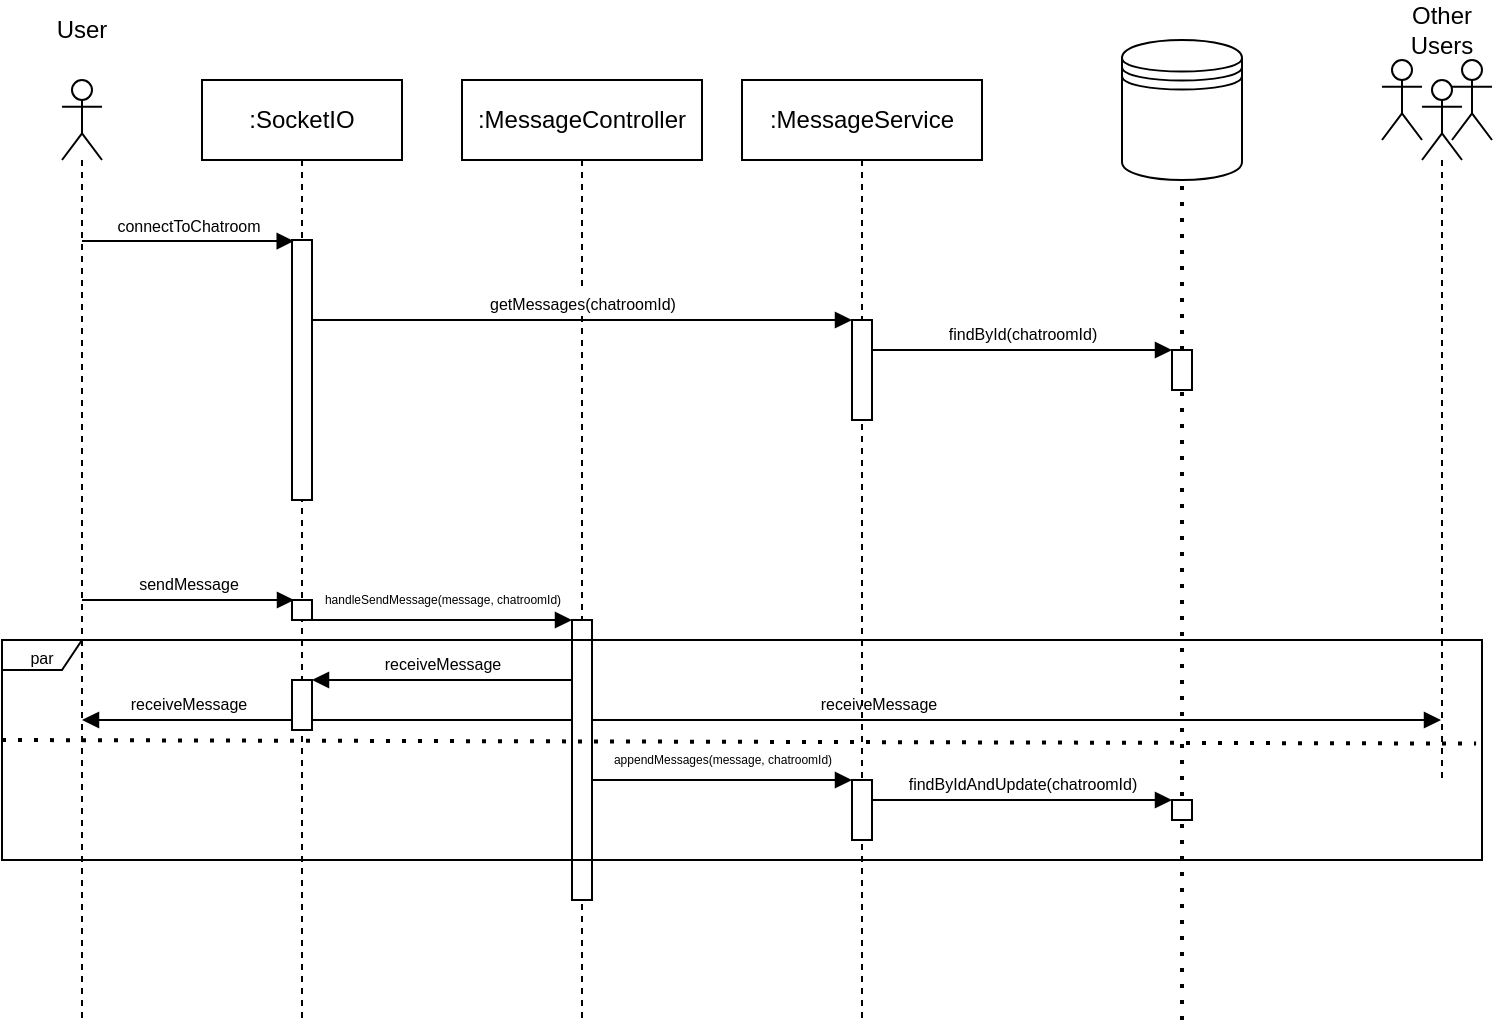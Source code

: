 <mxfile version="22.0.3" type="device">
  <diagram name="Page-1" id="2YBvvXClWsGukQMizWep">
    <mxGraphModel dx="1050" dy="621" grid="1" gridSize="10" guides="1" tooltips="1" connect="1" arrows="1" fold="1" page="1" pageScale="1" pageWidth="850" pageHeight="1100" math="0" shadow="0">
      <root>
        <mxCell id="0" />
        <mxCell id="1" parent="0" />
        <mxCell id="Ynnt0v_wUZmYZOfOkir--56" value="&lt;font style=&quot;font-size: 8px;&quot;&gt;receiveMessage&lt;/font&gt;" style="html=1;verticalAlign=bottom;endArrow=block;curved=0;rounded=0;" edge="1" parent="1">
          <mxGeometry width="80" relative="1" as="geometry">
            <mxPoint x="235" y="390" as="sourcePoint" />
            <mxPoint x="799.5" y="390" as="targetPoint" />
          </mxGeometry>
        </mxCell>
        <mxCell id="Ynnt0v_wUZmYZOfOkir--1" value="" style="shape=umlLifeline;perimeter=lifelinePerimeter;whiteSpace=wrap;html=1;container=1;dropTarget=0;collapsible=0;recursiveResize=0;outlineConnect=0;portConstraint=eastwest;newEdgeStyle={&quot;curved&quot;:0,&quot;rounded&quot;:0};participant=umlActor;" vertex="1" parent="1">
          <mxGeometry x="110" y="70" width="20" height="470" as="geometry" />
        </mxCell>
        <mxCell id="Ynnt0v_wUZmYZOfOkir--3" value=":SocketIO" style="shape=umlLifeline;perimeter=lifelinePerimeter;whiteSpace=wrap;html=1;container=1;dropTarget=0;collapsible=0;recursiveResize=0;outlineConnect=0;portConstraint=eastwest;newEdgeStyle={&quot;curved&quot;:0,&quot;rounded&quot;:0};" vertex="1" parent="1">
          <mxGeometry x="180" y="70" width="100" height="470" as="geometry" />
        </mxCell>
        <mxCell id="Ynnt0v_wUZmYZOfOkir--16" value="" style="html=1;points=[[0,0,0,0,5],[0,1,0,0,-5],[1,0,0,0,5],[1,1,0,0,-5]];perimeter=orthogonalPerimeter;outlineConnect=0;targetShapes=umlLifeline;portConstraint=eastwest;newEdgeStyle={&quot;curved&quot;:0,&quot;rounded&quot;:0};" vertex="1" parent="Ynnt0v_wUZmYZOfOkir--3">
          <mxGeometry x="45" y="80" width="10" height="130" as="geometry" />
        </mxCell>
        <mxCell id="Ynnt0v_wUZmYZOfOkir--52" value="" style="html=1;points=[[0,0,0,0,5],[0,1,0,0,-5],[1,0,0,0,5],[1,1,0,0,-5]];perimeter=orthogonalPerimeter;outlineConnect=0;targetShapes=umlLifeline;portConstraint=eastwest;newEdgeStyle={&quot;curved&quot;:0,&quot;rounded&quot;:0};" vertex="1" parent="Ynnt0v_wUZmYZOfOkir--3">
          <mxGeometry x="45" y="300" width="10" height="25" as="geometry" />
        </mxCell>
        <mxCell id="Ynnt0v_wUZmYZOfOkir--4" value="User" style="text;html=1;strokeColor=none;fillColor=none;align=center;verticalAlign=middle;whiteSpace=wrap;rounded=0;" vertex="1" parent="1">
          <mxGeometry x="90" y="30" width="60" height="30" as="geometry" />
        </mxCell>
        <mxCell id="Ynnt0v_wUZmYZOfOkir--17" value="&lt;font style=&quot;font-size: 8px;&quot;&gt;connectToChatroom&lt;/font&gt;" style="html=1;verticalAlign=bottom;endArrow=block;curved=0;rounded=0;entryX=0.086;entryY=0.004;entryDx=0;entryDy=0;entryPerimeter=0;" edge="1" target="Ynnt0v_wUZmYZOfOkir--16" parent="1" source="Ynnt0v_wUZmYZOfOkir--1">
          <mxGeometry relative="1" as="geometry">
            <mxPoint x="335" y="155" as="sourcePoint" />
          </mxGeometry>
        </mxCell>
        <mxCell id="Ynnt0v_wUZmYZOfOkir--21" value="" style="group" vertex="1" connectable="0" parent="1">
          <mxGeometry x="770" y="30" width="60" height="390" as="geometry" />
        </mxCell>
        <mxCell id="Ynnt0v_wUZmYZOfOkir--2" value="" style="shape=umlLifeline;perimeter=lifelinePerimeter;whiteSpace=wrap;html=1;container=1;dropTarget=0;collapsible=0;recursiveResize=0;outlineConnect=0;portConstraint=eastwest;newEdgeStyle={&quot;curved&quot;:0,&quot;rounded&quot;:0};participant=umlActor;" vertex="1" parent="Ynnt0v_wUZmYZOfOkir--21">
          <mxGeometry x="20" y="40" width="20" height="350" as="geometry" />
        </mxCell>
        <mxCell id="Ynnt0v_wUZmYZOfOkir--5" value="Other Users" style="text;html=1;strokeColor=none;fillColor=none;align=center;verticalAlign=middle;whiteSpace=wrap;rounded=0;" vertex="1" parent="Ynnt0v_wUZmYZOfOkir--21">
          <mxGeometry width="60" height="30" as="geometry" />
        </mxCell>
        <mxCell id="Ynnt0v_wUZmYZOfOkir--6" value="" style="shape=umlActor;verticalLabelPosition=bottom;verticalAlign=top;html=1;" vertex="1" parent="Ynnt0v_wUZmYZOfOkir--21">
          <mxGeometry x="35" y="30" width="20" height="40" as="geometry" />
        </mxCell>
        <mxCell id="Ynnt0v_wUZmYZOfOkir--7" value="" style="shape=umlActor;verticalLabelPosition=bottom;verticalAlign=top;html=1;" vertex="1" parent="Ynnt0v_wUZmYZOfOkir--21">
          <mxGeometry y="30" width="20" height="40" as="geometry" />
        </mxCell>
        <mxCell id="Ynnt0v_wUZmYZOfOkir--23" value=":MessageController" style="shape=umlLifeline;perimeter=lifelinePerimeter;whiteSpace=wrap;html=1;container=1;dropTarget=0;collapsible=0;recursiveResize=0;outlineConnect=0;portConstraint=eastwest;newEdgeStyle={&quot;curved&quot;:0,&quot;rounded&quot;:0};" vertex="1" parent="1">
          <mxGeometry x="310" y="70" width="120" height="470" as="geometry" />
        </mxCell>
        <mxCell id="Ynnt0v_wUZmYZOfOkir--45" value="" style="html=1;points=[[0,0,0,0,5],[0,1,0,0,-5],[1,0,0,0,5],[1,1,0,0,-5]];perimeter=orthogonalPerimeter;outlineConnect=0;targetShapes=umlLifeline;portConstraint=eastwest;newEdgeStyle={&quot;curved&quot;:0,&quot;rounded&quot;:0};" vertex="1" parent="Ynnt0v_wUZmYZOfOkir--23">
          <mxGeometry x="55" y="270" width="10" height="140" as="geometry" />
        </mxCell>
        <mxCell id="Ynnt0v_wUZmYZOfOkir--29" value="&lt;font style=&quot;font-size: 8px;&quot;&gt;getMessages(chatroomId)&lt;/font&gt;" style="html=1;verticalAlign=bottom;endArrow=block;curved=0;rounded=0;" edge="1" parent="1" source="Ynnt0v_wUZmYZOfOkir--16">
          <mxGeometry width="80" relative="1" as="geometry">
            <mxPoint x="375" y="190" as="sourcePoint" />
            <mxPoint x="505" y="190" as="targetPoint" />
            <Array as="points">
              <mxPoint x="495" y="190" />
            </Array>
          </mxGeometry>
        </mxCell>
        <mxCell id="Ynnt0v_wUZmYZOfOkir--30" value="" style="shape=datastore;whiteSpace=wrap;html=1;" vertex="1" parent="1">
          <mxGeometry x="640" y="50" width="60" height="70" as="geometry" />
        </mxCell>
        <mxCell id="Ynnt0v_wUZmYZOfOkir--31" value="" style="shape=image;imageAspect=0;aspect=fixed;verticalLabelPosition=bottom;verticalAlign=top;image=https://www.strongdm.com/hubfs/21126185/Technology%20Images/603c5eb831820c3ce6a8f057_603a1586fa052d17fc2a6929_MongoDBAtlas.png;" vertex="1" parent="1">
          <mxGeometry x="650" y="80" width="40" height="40" as="geometry" />
        </mxCell>
        <mxCell id="Ynnt0v_wUZmYZOfOkir--33" value="" style="endArrow=none;dashed=1;html=1;dashPattern=1 3;strokeWidth=2;rounded=0;entryX=0.5;entryY=1;entryDx=0;entryDy=0;" edge="1" parent="1" source="Ynnt0v_wUZmYZOfOkir--34" target="Ynnt0v_wUZmYZOfOkir--31">
          <mxGeometry width="50" height="50" relative="1" as="geometry">
            <mxPoint x="670" y="421.829" as="sourcePoint" />
            <mxPoint x="680" y="150" as="targetPoint" />
          </mxGeometry>
        </mxCell>
        <mxCell id="Ynnt0v_wUZmYZOfOkir--35" value="" style="endArrow=none;dashed=1;html=1;dashPattern=1 3;strokeWidth=2;rounded=0;entryX=0.5;entryY=1;entryDx=0;entryDy=0;" edge="1" parent="1" target="Ynnt0v_wUZmYZOfOkir--34">
          <mxGeometry width="50" height="50" relative="1" as="geometry">
            <mxPoint x="670" y="540" as="sourcePoint" />
            <mxPoint x="670" y="120" as="targetPoint" />
          </mxGeometry>
        </mxCell>
        <mxCell id="Ynnt0v_wUZmYZOfOkir--34" value="" style="html=1;points=[[0,0,0,0,5],[0,1,0,0,-5],[1,0,0,0,5],[1,1,0,0,-5]];perimeter=orthogonalPerimeter;outlineConnect=0;targetShapes=umlLifeline;portConstraint=eastwest;newEdgeStyle={&quot;curved&quot;:0,&quot;rounded&quot;:0};" vertex="1" parent="1">
          <mxGeometry x="665" y="205" width="10" height="20" as="geometry" />
        </mxCell>
        <mxCell id="Ynnt0v_wUZmYZOfOkir--36" value="&lt;font style=&quot;font-size: 8px;&quot;&gt;findById(chatroomId)&lt;/font&gt;" style="html=1;verticalAlign=bottom;endArrow=block;curved=0;rounded=0;" edge="1" parent="1" target="Ynnt0v_wUZmYZOfOkir--34">
          <mxGeometry width="80" relative="1" as="geometry">
            <mxPoint x="515" y="205" as="sourcePoint" />
            <mxPoint x="650" y="205" as="targetPoint" />
            <Array as="points">
              <mxPoint x="640" y="205" />
            </Array>
          </mxGeometry>
        </mxCell>
        <mxCell id="Ynnt0v_wUZmYZOfOkir--43" value="&lt;font style=&quot;font-size: 8px;&quot;&gt;sendMessage&lt;/font&gt;" style="html=1;verticalAlign=bottom;endArrow=block;curved=0;rounded=0;entryX=0.086;entryY=0.004;entryDx=0;entryDy=0;entryPerimeter=0;" edge="1" parent="1">
          <mxGeometry x="0.003" relative="1" as="geometry">
            <mxPoint x="120" y="330" as="sourcePoint" />
            <mxPoint x="226" y="330" as="targetPoint" />
            <mxPoint as="offset" />
          </mxGeometry>
        </mxCell>
        <mxCell id="Ynnt0v_wUZmYZOfOkir--44" value="" style="html=1;points=[[0,0,0,0,5],[0,1,0,0,-5],[1,0,0,0,5],[1,1,0,0,-5]];perimeter=orthogonalPerimeter;outlineConnect=0;targetShapes=umlLifeline;portConstraint=eastwest;newEdgeStyle={&quot;curved&quot;:0,&quot;rounded&quot;:0};" vertex="1" parent="1">
          <mxGeometry x="225" y="330" width="10" height="10" as="geometry" />
        </mxCell>
        <mxCell id="Ynnt0v_wUZmYZOfOkir--46" value=":MessageService" style="shape=umlLifeline;perimeter=lifelinePerimeter;whiteSpace=wrap;html=1;container=1;dropTarget=0;collapsible=0;recursiveResize=0;outlineConnect=0;portConstraint=eastwest;newEdgeStyle={&quot;curved&quot;:0,&quot;rounded&quot;:0};" vertex="1" parent="1">
          <mxGeometry x="450" y="70" width="120" height="470" as="geometry" />
        </mxCell>
        <mxCell id="Ynnt0v_wUZmYZOfOkir--47" value="" style="html=1;points=[[0,0,0,0,5],[0,1,0,0,-5],[1,0,0,0,5],[1,1,0,0,-5]];perimeter=orthogonalPerimeter;outlineConnect=0;targetShapes=umlLifeline;portConstraint=eastwest;newEdgeStyle={&quot;curved&quot;:0,&quot;rounded&quot;:0};" vertex="1" parent="Ynnt0v_wUZmYZOfOkir--46">
          <mxGeometry x="55" y="120" width="10" height="50" as="geometry" />
        </mxCell>
        <mxCell id="Ynnt0v_wUZmYZOfOkir--63" value="" style="html=1;points=[[0,0,0,0,5],[0,1,0,0,-5],[1,0,0,0,5],[1,1,0,0,-5]];perimeter=orthogonalPerimeter;outlineConnect=0;targetShapes=umlLifeline;portConstraint=eastwest;newEdgeStyle={&quot;curved&quot;:0,&quot;rounded&quot;:0};" vertex="1" parent="Ynnt0v_wUZmYZOfOkir--46">
          <mxGeometry x="55" y="350" width="10" height="30" as="geometry" />
        </mxCell>
        <mxCell id="Ynnt0v_wUZmYZOfOkir--48" value="" style="html=1;verticalAlign=bottom;endArrow=block;curved=0;rounded=0;" edge="1" parent="1">
          <mxGeometry x="0.429" y="15" relative="1" as="geometry">
            <mxPoint x="235" y="340" as="sourcePoint" />
            <mxPoint x="365" y="340" as="targetPoint" />
            <mxPoint as="offset" />
          </mxGeometry>
        </mxCell>
        <mxCell id="Ynnt0v_wUZmYZOfOkir--50" value="handleSendMessage(message, chatroomId)" style="edgeLabel;html=1;align=center;verticalAlign=middle;resizable=0;points=[];fontSize=6;" vertex="1" connectable="0" parent="Ynnt0v_wUZmYZOfOkir--48">
          <mxGeometry x="-0.001" y="2" relative="1" as="geometry">
            <mxPoint y="-8" as="offset" />
          </mxGeometry>
        </mxCell>
        <mxCell id="Ynnt0v_wUZmYZOfOkir--51" value="&lt;font style=&quot;font-size: 8px;&quot;&gt;par&lt;/font&gt;" style="shape=umlFrame;whiteSpace=wrap;html=1;pointerEvents=0;width=40;height=15;" vertex="1" parent="1">
          <mxGeometry x="80" y="350" width="740" height="110" as="geometry" />
        </mxCell>
        <mxCell id="Ynnt0v_wUZmYZOfOkir--55" value="&lt;font style=&quot;font-size: 8px;&quot;&gt;receiveMessage&lt;/font&gt;" style="html=1;verticalAlign=bottom;endArrow=block;curved=0;rounded=0;" edge="1" parent="1" target="Ynnt0v_wUZmYZOfOkir--52">
          <mxGeometry width="80" relative="1" as="geometry">
            <mxPoint x="365" y="370" as="sourcePoint" />
            <mxPoint x="340" y="370" as="targetPoint" />
            <mxPoint as="offset" />
          </mxGeometry>
        </mxCell>
        <mxCell id="Ynnt0v_wUZmYZOfOkir--58" value="" style="endArrow=none;dashed=1;html=1;dashPattern=1 3;strokeWidth=2;rounded=0;exitX=0.001;exitY=0.614;exitDx=0;exitDy=0;exitPerimeter=0;entryX=0.997;entryY=0.632;entryDx=0;entryDy=0;entryPerimeter=0;" edge="1" parent="1">
          <mxGeometry width="50" height="50" relative="1" as="geometry">
            <mxPoint x="80.0" y="400" as="sourcePoint" />
            <mxPoint x="817.04" y="401.8" as="targetPoint" />
          </mxGeometry>
        </mxCell>
        <mxCell id="Ynnt0v_wUZmYZOfOkir--59" value="&lt;font style=&quot;font-size: 8px;&quot;&gt;receiveMessage&lt;/font&gt;" style="html=1;verticalAlign=bottom;endArrow=block;curved=0;rounded=0;" edge="1" parent="1">
          <mxGeometry width="80" relative="1" as="geometry">
            <mxPoint x="225" y="390" as="sourcePoint" />
            <mxPoint x="120" y="390" as="targetPoint" />
            <mxPoint as="offset" />
          </mxGeometry>
        </mxCell>
        <mxCell id="Ynnt0v_wUZmYZOfOkir--61" value="" style="html=1;points=[[0,0,0,0,5],[0,1,0,0,-5],[1,0,0,0,5],[1,1,0,0,-5]];perimeter=orthogonalPerimeter;outlineConnect=0;targetShapes=umlLifeline;portConstraint=eastwest;newEdgeStyle={&quot;curved&quot;:0,&quot;rounded&quot;:0};" vertex="1" parent="1">
          <mxGeometry x="665" y="430" width="10" height="10" as="geometry" />
        </mxCell>
        <mxCell id="Ynnt0v_wUZmYZOfOkir--66" value="" style="html=1;verticalAlign=bottom;endArrow=block;curved=0;rounded=0;" edge="1" parent="1" source="Ynnt0v_wUZmYZOfOkir--45" target="Ynnt0v_wUZmYZOfOkir--63">
          <mxGeometry x="0.429" y="15" relative="1" as="geometry">
            <mxPoint x="380" y="410.43" as="sourcePoint" />
            <mxPoint x="500" y="410" as="targetPoint" />
            <mxPoint as="offset" />
            <Array as="points">
              <mxPoint x="450" y="420" />
            </Array>
          </mxGeometry>
        </mxCell>
        <mxCell id="Ynnt0v_wUZmYZOfOkir--67" value="appendMessages(message, chatroomId)" style="edgeLabel;html=1;align=center;verticalAlign=middle;resizable=0;points=[];fontSize=6;" vertex="1" connectable="0" parent="Ynnt0v_wUZmYZOfOkir--66">
          <mxGeometry x="-0.001" y="2" relative="1" as="geometry">
            <mxPoint y="-8" as="offset" />
          </mxGeometry>
        </mxCell>
        <mxCell id="Ynnt0v_wUZmYZOfOkir--70" value="&lt;font style=&quot;font-size: 8px;&quot;&gt;findByIdAndUpdate(chatroomId)&lt;/font&gt;" style="html=1;verticalAlign=bottom;endArrow=block;curved=0;rounded=0;" edge="1" parent="1">
          <mxGeometry width="80" relative="1" as="geometry">
            <mxPoint x="515" y="430" as="sourcePoint" />
            <mxPoint x="665" y="430" as="targetPoint" />
            <Array as="points">
              <mxPoint x="640" y="430" />
            </Array>
          </mxGeometry>
        </mxCell>
      </root>
    </mxGraphModel>
  </diagram>
</mxfile>
